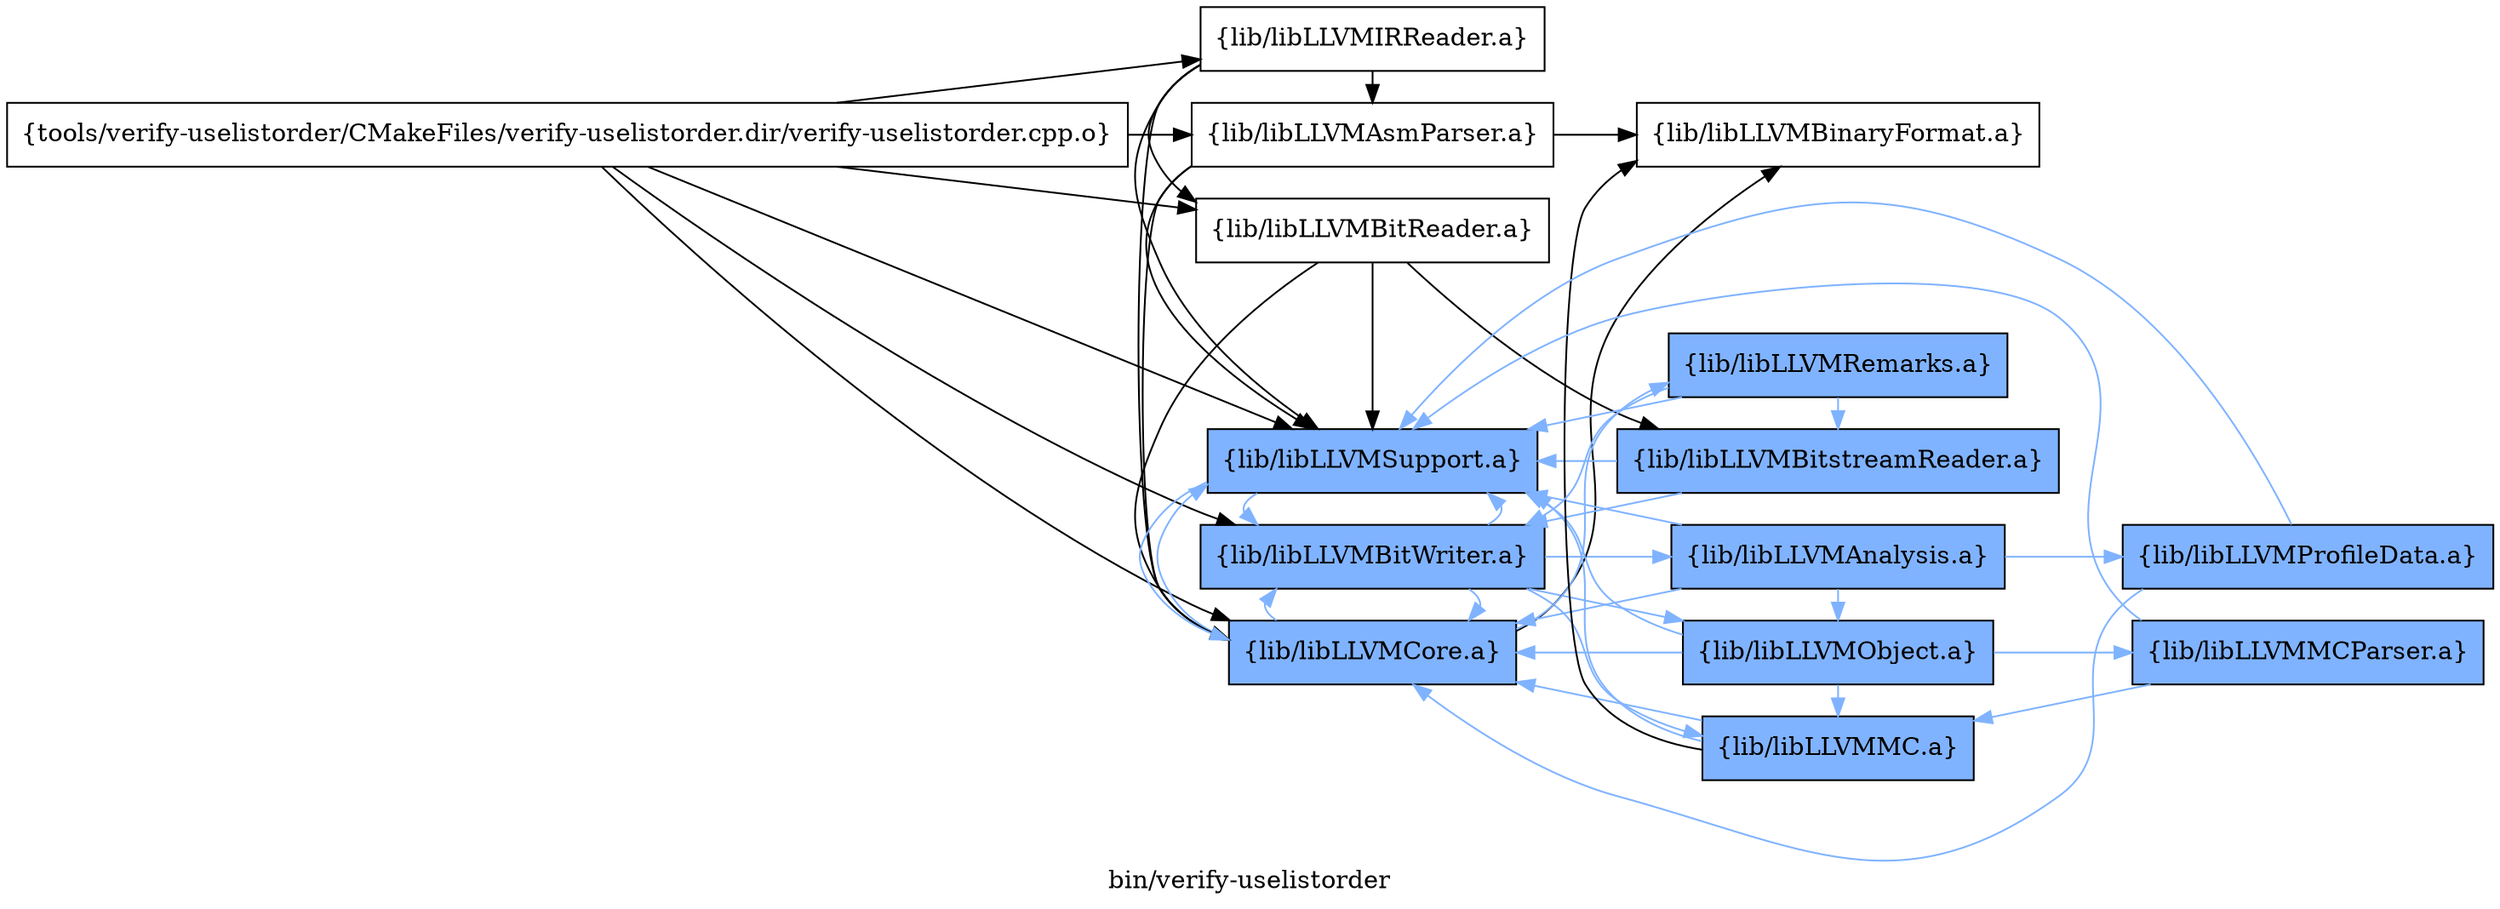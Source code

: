 digraph "bin/verify-uselistorder" {
	label="bin/verify-uselistorder";
	rankdir=LR;
	{ rank=same; Node0x5601d24c0458;  }
	{ rank=same; Node0x5601d24c0c28; Node0x5601d24bea18; Node0x5601d24bee28; Node0x5601d24bf378; Node0x5601d24bf828; Node0x5601d24bd9d8;  }
	{ rank=same; Node0x5601d24bbe58; Node0x5601d24b9fb8; Node0x5601d24bda28; Node0x5601d24be428; Node0x5601d24bc628; Node0x5601d24bb908;  }

	Node0x5601d24c0458 [shape=record,shape=box,group=0,label="{tools/verify-uselistorder/CMakeFiles/verify-uselistorder.dir/verify-uselistorder.cpp.o}"];
	Node0x5601d24c0458 -> Node0x5601d24c0c28;
	Node0x5601d24c0458 -> Node0x5601d24bea18;
	Node0x5601d24c0458 -> Node0x5601d24bee28;
	Node0x5601d24c0458 -> Node0x5601d24bf378;
	Node0x5601d24c0458 -> Node0x5601d24bf828;
	Node0x5601d24c0458 -> Node0x5601d24bd9d8;
	Node0x5601d24c0c28 [shape=record,shape=box,group=0,label="{lib/libLLVMAsmParser.a}"];
	Node0x5601d24c0c28 -> Node0x5601d24bf378;
	Node0x5601d24c0c28 -> Node0x5601d24bd9d8;
	Node0x5601d24c0c28 -> Node0x5601d24bbe58;
	Node0x5601d24bea18 [shape=record,shape=box,group=0,label="{lib/libLLVMBitReader.a}"];
	Node0x5601d24bea18 -> Node0x5601d24bf378;
	Node0x5601d24bea18 -> Node0x5601d24bd9d8;
	Node0x5601d24bea18 -> Node0x5601d24b9fb8;
	Node0x5601d24bee28 [shape=record,shape=box,group=1,style=filled,fillcolor="0.600000 0.5 1",label="{lib/libLLVMBitWriter.a}"];
	Node0x5601d24bee28 -> Node0x5601d24bf378[color="0.600000 0.5 1"];
	Node0x5601d24bee28 -> Node0x5601d24bd9d8[color="0.600000 0.5 1"];
	Node0x5601d24bee28 -> Node0x5601d24bda28[color="0.600000 0.5 1"];
	Node0x5601d24bee28 -> Node0x5601d24be428[color="0.600000 0.5 1"];
	Node0x5601d24bee28 -> Node0x5601d24bc628[color="0.600000 0.5 1"];
	Node0x5601d24bf378 [shape=record,shape=box,group=1,style=filled,fillcolor="0.600000 0.5 1",label="{lib/libLLVMCore.a}"];
	Node0x5601d24bf378 -> Node0x5601d24bd9d8[color="0.600000 0.5 1"];
	Node0x5601d24bf378 -> Node0x5601d24bbe58;
	Node0x5601d24bf378 -> Node0x5601d24bee28[color="0.600000 0.5 1"];
	Node0x5601d24bf378 -> Node0x5601d24bb908[color="0.600000 0.5 1"];
	Node0x5601d24bf828 [shape=record,shape=box,group=0,label="{lib/libLLVMIRReader.a}"];
	Node0x5601d24bf828 -> Node0x5601d24c0c28;
	Node0x5601d24bf828 -> Node0x5601d24bea18;
	Node0x5601d24bf828 -> Node0x5601d24bf378;
	Node0x5601d24bf828 -> Node0x5601d24bd9d8;
	Node0x5601d24bd9d8 [shape=record,shape=box,group=1,style=filled,fillcolor="0.600000 0.5 1",label="{lib/libLLVMSupport.a}"];
	Node0x5601d24bd9d8 -> Node0x5601d24bf378[color="0.600000 0.5 1"];
	Node0x5601d24bd9d8 -> Node0x5601d24bee28[color="0.600000 0.5 1"];
	Node0x5601d24bbe58 [shape=record,shape=box,group=0,label="{lib/libLLVMBinaryFormat.a}"];
	Node0x5601d24b9fb8 [shape=record,shape=box,group=1,style=filled,fillcolor="0.600000 0.5 1",label="{lib/libLLVMBitstreamReader.a}"];
	Node0x5601d24b9fb8 -> Node0x5601d24bee28[color="0.600000 0.5 1"];
	Node0x5601d24b9fb8 -> Node0x5601d24bd9d8[color="0.600000 0.5 1"];
	Node0x5601d24bda28 [shape=record,shape=box,group=1,style=filled,fillcolor="0.600000 0.5 1",label="{lib/libLLVMAnalysis.a}"];
	Node0x5601d24bda28 -> Node0x5601d24bf378[color="0.600000 0.5 1"];
	Node0x5601d24bda28 -> Node0x5601d24bd9d8[color="0.600000 0.5 1"];
	Node0x5601d24bda28 -> Node0x5601d24be428[color="0.600000 0.5 1"];
	Node0x5601d24bda28 -> Node0x5601d24be068[color="0.600000 0.5 1"];
	Node0x5601d24be428 [shape=record,shape=box,group=1,style=filled,fillcolor="0.600000 0.5 1",label="{lib/libLLVMObject.a}"];
	Node0x5601d24be428 -> Node0x5601d24bf378[color="0.600000 0.5 1"];
	Node0x5601d24be428 -> Node0x5601d24bd9d8[color="0.600000 0.5 1"];
	Node0x5601d24be428 -> Node0x5601d24bc628[color="0.600000 0.5 1"];
	Node0x5601d24be428 -> Node0x5601d24bc268[color="0.600000 0.5 1"];
	Node0x5601d24bc628 [shape=record,shape=box,group=1,style=filled,fillcolor="0.600000 0.5 1",label="{lib/libLLVMMC.a}"];
	Node0x5601d24bc628 -> Node0x5601d24bd9d8[color="0.600000 0.5 1"];
	Node0x5601d24bc628 -> Node0x5601d24bbe58;
	Node0x5601d24bc628 -> Node0x5601d24bf378[color="0.600000 0.5 1"];
	Node0x5601d24bb908 [shape=record,shape=box,group=1,style=filled,fillcolor="0.600000 0.5 1",label="{lib/libLLVMRemarks.a}"];
	Node0x5601d24bb908 -> Node0x5601d24bd9d8[color="0.600000 0.5 1"];
	Node0x5601d24bb908 -> Node0x5601d24bee28[color="0.600000 0.5 1"];
	Node0x5601d24bb908 -> Node0x5601d24b9fb8[color="0.600000 0.5 1"];
	Node0x5601d24be068 [shape=record,shape=box,group=1,style=filled,fillcolor="0.600000 0.5 1",label="{lib/libLLVMProfileData.a}"];
	Node0x5601d24be068 -> Node0x5601d24bf378[color="0.600000 0.5 1"];
	Node0x5601d24be068 -> Node0x5601d24bd9d8[color="0.600000 0.5 1"];
	Node0x5601d24bc268 [shape=record,shape=box,group=1,style=filled,fillcolor="0.600000 0.5 1",label="{lib/libLLVMMCParser.a}"];
	Node0x5601d24bc268 -> Node0x5601d24bd9d8[color="0.600000 0.5 1"];
	Node0x5601d24bc268 -> Node0x5601d24bc628[color="0.600000 0.5 1"];
}
